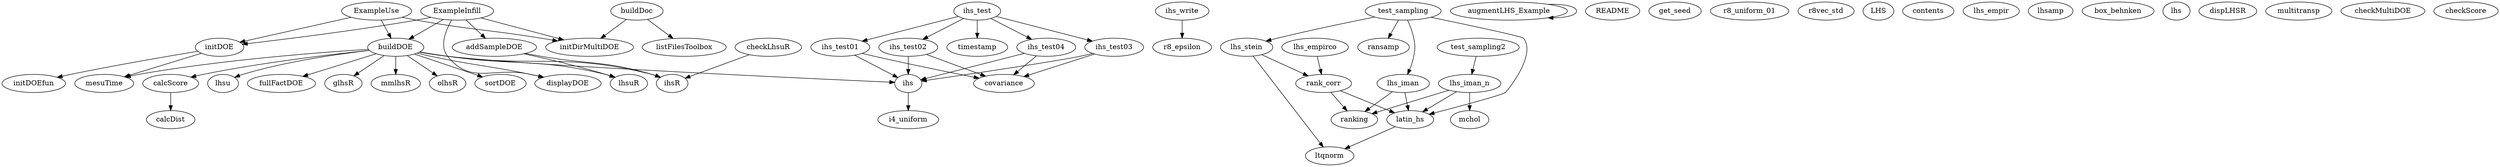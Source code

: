 /* Created by mdot for Matlab */
digraph m2html {
  ExampleInfill -> initDirMultiDOE;
  ExampleInfill -> displayDOE;
  ExampleInfill -> addSampleDOE;
  ExampleInfill -> initDOE;
  ExampleInfill -> buildDOE;
  ExampleUse -> initDirMultiDOE;
  ExampleUse -> initDOE;
  ExampleUse -> buildDOE;
  ihs -> i4_uniform;
  ihs_test -> ihs_test01;
  ihs_test -> ihs_test02;
  ihs_test -> ihs_test03;
  ihs_test -> ihs_test04;
  ihs_test -> timestamp;
  ihs_test01 -> covariance;
  ihs_test01 -> ihs;
  ihs_test02 -> covariance;
  ihs_test02 -> ihs;
  ihs_test03 -> covariance;
  ihs_test03 -> ihs;
  ihs_test04 -> covariance;
  ihs_test04 -> ihs;
  ihs_write -> r8_epsilon;
  latin_hs -> ltqnorm;
  lhs_empirco -> rank_corr;
  lhs_iman -> latin_hs;
  lhs_iman -> ranking;
  lhs_iman_n -> latin_hs;
  lhs_iman_n -> mchol;
  lhs_iman_n -> ranking;
  lhs_stein -> ltqnorm;
  lhs_stein -> rank_corr;
  rank_corr -> latin_hs;
  rank_corr -> ranking;
  test_sampling -> latin_hs;
  test_sampling -> lhs_iman;
  test_sampling -> lhs_stein;
  test_sampling -> ransamp;
  test_sampling2 -> lhs_iman_n;
  augmentLHS_Example -> augmentLHS_Example;
  calcScore -> calcDist;
  addSampleDOE -> ihsR;
  addSampleDOE -> lhsuR;
  initDOE -> initDOEfun;
  initDOE -> mesuTime;
  buildDOE -> ihs;
  buildDOE -> lhsu;
  buildDOE -> fullFactDOE;
  buildDOE -> glhsR;
  buildDOE -> ihsR;
  buildDOE -> lhsuR;
  buildDOE -> mmlhsR;
  buildDOE -> olhsR;
  buildDOE -> calcScore;
  buildDOE -> displayDOE;
  buildDOE -> mesuTime;
  buildDOE -> sortDOE;
  buildDoc -> initDirMultiDOE;
  buildDoc -> listFilesToolbox;
  checkLhsuR -> ihsR;

  ExampleInfill [URL="MultiDOE/ExampleInfill.html"];
  ExampleUse [URL="MultiDOE/ExampleUse.html"];
  README [URL="MultiDOE/README.html"];
  initDirMultiDOE [URL="MultiDOE/initDirMultiDOE.html"];
  covariance [URL="MultiDOE/src/DOE/IHS/covariance.html"];
  get_seed [URL="MultiDOE/src/DOE/IHS/get_seed.html"];
  i4_uniform [URL="MultiDOE/src/DOE/IHS/i4_uniform.html"];
  ihs [URL="MultiDOE/src/DOE/IHS/ihs.html"];
  ihs_test [URL="MultiDOE/src/DOE/IHS/ihs_test.html"];
  ihs_test01 [URL="MultiDOE/src/DOE/IHS/ihs_test01.html"];
  ihs_test02 [URL="MultiDOE/src/DOE/IHS/ihs_test02.html"];
  ihs_test03 [URL="MultiDOE/src/DOE/IHS/ihs_test03.html"];
  ihs_test04 [URL="MultiDOE/src/DOE/IHS/ihs_test04.html"];
  ihs_write [URL="MultiDOE/src/DOE/IHS/ihs_write.html"];
  r8_epsilon [URL="MultiDOE/src/DOE/IHS/r8_epsilon.html"];
  r8_uniform_01 [URL="MultiDOE/src/DOE/IHS/r8_uniform_01.html"];
  r8vec_std [URL="MultiDOE/src/DOE/IHS/r8vec_std.html"];
  timestamp [URL="MultiDOE/src/DOE/IHS/timestamp.html"];
  LHS [URL="MultiDOE/src/DOE/LHS/LHS.html"];
  contents [URL="MultiDOE/src/DOE/LHS/contents.html"];
  latin_hs [URL="MultiDOE/src/DOE/LHS/latin_hs.html"];
  lhs_empir [URL="MultiDOE/src/DOE/LHS/lhs_empir.html"];
  lhs_empirco [URL="MultiDOE/src/DOE/LHS/lhs_empirco.html"];
  lhs_iman [URL="MultiDOE/src/DOE/LHS/lhs_iman.html"];
  lhs_iman_n [URL="MultiDOE/src/DOE/LHS/lhs_iman_n.html"];
  lhs_stein [URL="MultiDOE/src/DOE/LHS/lhs_stein.html"];
  lhsamp [URL="MultiDOE/src/DOE/LHS/lhsamp.html"];
  lhsu [URL="MultiDOE/src/DOE/LHS/lhsu.html"];
  ltqnorm [URL="MultiDOE/src/DOE/LHS/ltqnorm.html"];
  mchol [URL="MultiDOE/src/DOE/LHS/mchol.html"];
  rank_corr [URL="MultiDOE/src/DOE/LHS/rank_corr.html"];
  ranking [URL="MultiDOE/src/DOE/LHS/ranking.html"];
  ransamp [URL="MultiDOE/src/DOE/LHS/ransamp.html"];
  test_sampling [URL="MultiDOE/src/DOE/LHS/test_sampling.html"];
  test_sampling2 [URL="MultiDOE/src/DOE/LHS/test_sampling2.html"];
  augmentLHS_Example [URL="MultiDOE/src/DOE/augmentLHS_Example.html"];
  box_behnken [URL="MultiDOE/src/DOE/box_behnken.html"];
  fullFactDOE [URL="MultiDOE/src/DOE/fullFactDOE.html"];
  glhsR [URL="MultiDOE/src/DOE/glhsR.html"];
  ihsR [URL="MultiDOE/src/DOE/ihsR.html"];
  lhs [URL="MultiDOE/src/DOE/lhs.html"];
  lhsuR [URL="MultiDOE/src/DOE/lhsuR.html"];
  mmlhsR [URL="MultiDOE/src/DOE/mmlhsR.html"];
  olhsR [URL="MultiDOE/src/DOE/olhsR.html"];
  calcDist [URL="MultiDOE/src/crit/calcDist.html"];
  calcScore [URL="MultiDOE/src/crit/calcScore.html"];
  dispLHSR [URL="MultiDOE/src/disp/dispLHSR.html"];
  displayDOE [URL="MultiDOE/src/disp/displayDOE.html"];
  addSampleDOE [URL="MultiDOE/src/init/addSampleDOE.html"];
  initDOE [URL="MultiDOE/src/init/initDOE.html"];
  initDOEfun [URL="MultiDOE/src/init/initDOEfun.html"];
  multitransp [URL="MultiDOE/src/libs/multitransp.html"];
  multitransp [URL="MultiDOE/src/libs/multitransp.html"];
  buildDOE [URL="MultiDOE/src/various/buildDOE.html"];
  buildDoc [URL="MultiDOE/src/various/buildDoc.html"];
  checkLhsuR [URL="MultiDOE/src/various/checkLhsuR.html"];
  checkMultiDOE [URL="MultiDOE/src/various/checkMultiDOE.html"];
  checkScore [URL="MultiDOE/src/various/checkScore.html"];
  listFilesToolbox [URL="MultiDOE/src/various/listFilesToolbox.html"];
  mesuTime [URL="MultiDOE/src/various/mesuTime.html"];
  sortDOE [URL="MultiDOE/src/various/sortDOE.html"];
}